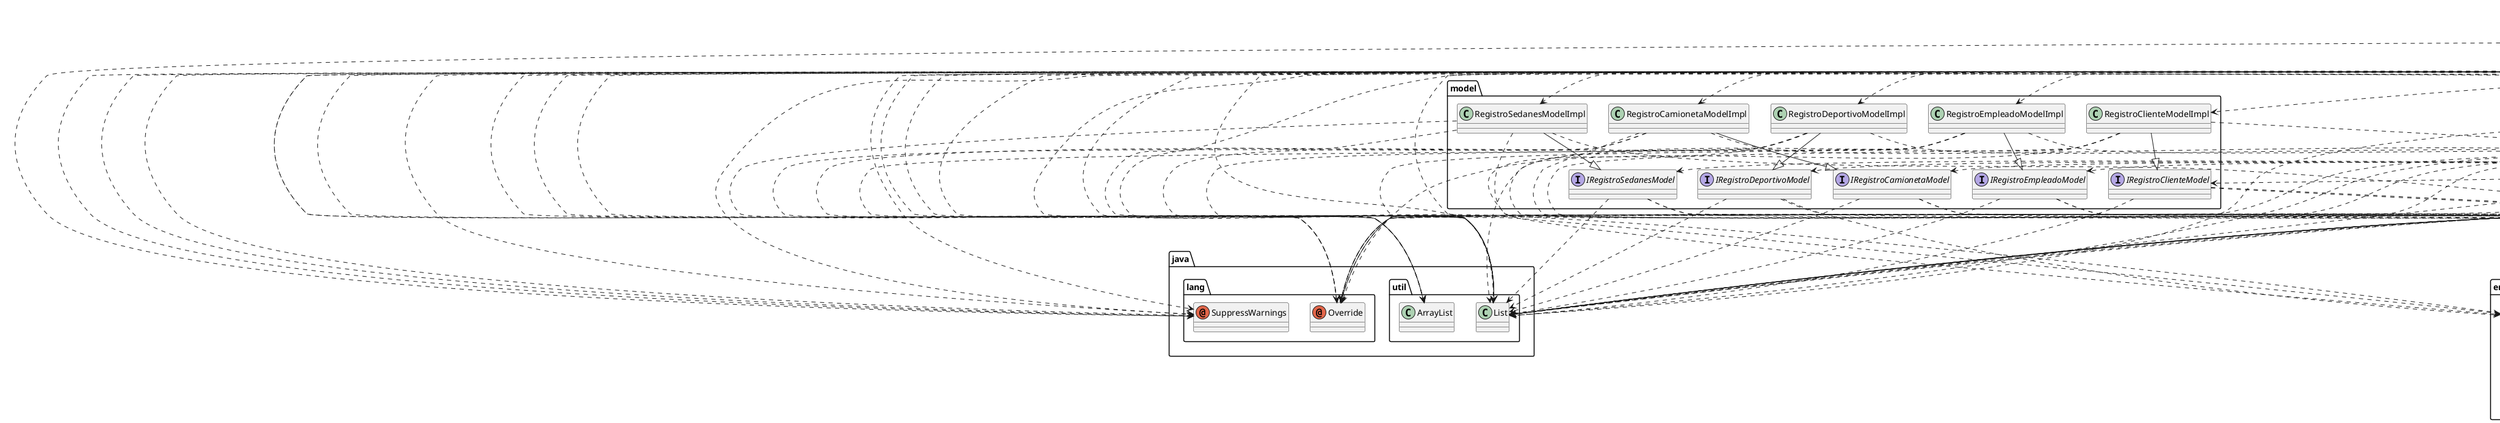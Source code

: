 @startuml
abstract class entity.Vehiculo
annotation java.lang.Override
annotation java.lang.SuppressWarnings
class View.MenuRegistros
class View.RegistrodeVentas
class View.VistaEmpleado
class View.VistaPersonaCliente
class View.VistaVehiculoCamioneta
class View.VistaVehiculoDeportivo
class View.VistaVehiculoSedan
class controller.RegistroCamionetaController
class controller.RegistroClienteController
class controller.RegistroDeportivoController
class controller.RegistroEmpleadoController
class controller.RegistroSedanesController
class entity.Camioneta
class entity.Cliente
class entity.Deportivo
class entity.Empleado
class entity.Persona
class entity.Sedanes
class java.util.ArrayList
class java.util.List
class javax.swing.JFrame
class javax.swing.JOptionPane
class javax.swing.table.DefaultTableModel
class model.RegistroCamionetaModelImpl
class model.RegistroClienteModelImpl
class model.RegistroDeportivoModelImpl
class model.RegistroEmpleadoModelImpl
class model.RegistroSedanesModelImpl
class service.RegistroCamionetaServiceImpl
class service.RegistroClienteServiceImpl
class service.RegistroDeportivoServiceImpl
class service.RegistroEmpleadoServiceImpl
class service.RegistroSedanesServiceImpl
interface model.IRegistroCamionetaModel
interface model.IRegistroClienteModel
interface model.IRegistroDeportivoModel
interface model.IRegistroEmpleadoModel
interface model.IRegistroSedanesModel
interface service.IRegistroCamionetaService
interface service.IRegistroClienteService
interface service.IRegistroDeportivoService
interface service.IRegistroEmpleadoService
interface service.IRegistroSedanesService
View.MenuRegistros ..> java.lang.SuppressWarnings
View.MenuRegistros --|> javax.swing.JFrame
View.RegistrodeVentas ..> java.lang.SuppressWarnings
View.RegistrodeVentas ..> controller.RegistroCamionetaController
View.RegistrodeVentas ..> entity.Camioneta
View.RegistrodeVentas ..> java.util.ArrayList
View.RegistrodeVentas ..> java.util.List
View.RegistrodeVentas --|> javax.swing.JFrame
View.RegistrodeVentas ..> javax.swing.JOptionPane
View.RegistrodeVentas ..> javax.swing.table.DefaultTableModel
View.VistaEmpleado ..> java.lang.SuppressWarnings
View.VistaEmpleado ..> controller.RegistroSedanesController
View.VistaEmpleado ..> entity.Sedanes
View.VistaEmpleado ..> java.util.ArrayList
View.VistaEmpleado ..> java.util.List
View.VistaEmpleado --|> javax.swing.JFrame
View.VistaEmpleado ..> javax.swing.JOptionPane
View.VistaEmpleado ..> javax.swing.table.DefaultTableModel
View.VistaPersonaCliente ..> java.lang.SuppressWarnings
View.VistaPersonaCliente ..> controller.RegistroClienteController
View.VistaPersonaCliente ..> entity.Cliente
View.VistaPersonaCliente ..> java.util.ArrayList
View.VistaPersonaCliente ..> java.util.List
View.VistaPersonaCliente --|> javax.swing.JFrame
View.VistaPersonaCliente ..> javax.swing.JOptionPane
View.VistaPersonaCliente ..> javax.swing.table.DefaultTableModel
View.VistaVehiculoCamioneta ..> java.lang.SuppressWarnings
View.VistaVehiculoCamioneta ..> controller.RegistroCamionetaController
View.VistaVehiculoCamioneta ..> entity.Camioneta
View.VistaVehiculoCamioneta ..> java.util.ArrayList
View.VistaVehiculoCamioneta ..> java.util.List
View.VistaVehiculoCamioneta --|> javax.swing.JFrame
View.VistaVehiculoCamioneta ..> javax.swing.JOptionPane
View.VistaVehiculoCamioneta ..> javax.swing.table.DefaultTableModel
View.VistaVehiculoDeportivo ..> java.lang.SuppressWarnings
View.VistaVehiculoDeportivo ..> controller.RegistroDeportivoController
View.VistaVehiculoDeportivo ..> entity.Deportivo
View.VistaVehiculoDeportivo ..> java.util.ArrayList
View.VistaVehiculoDeportivo ..> java.util.List
View.VistaVehiculoDeportivo --|> javax.swing.JFrame
View.VistaVehiculoDeportivo ..> javax.swing.JOptionPane
View.VistaVehiculoDeportivo ..> javax.swing.table.DefaultTableModel
View.VistaVehiculoSedan ..> java.lang.SuppressWarnings
View.VistaVehiculoSedan ..> controller.RegistroSedanesController
View.VistaVehiculoSedan ..> entity.Sedanes
View.VistaVehiculoSedan ..> java.util.ArrayList
View.VistaVehiculoSedan ..> java.util.List
View.VistaVehiculoSedan --|> javax.swing.JFrame
View.VistaVehiculoSedan ..> javax.swing.JOptionPane
View.VistaVehiculoSedan ..> javax.swing.table.DefaultTableModel
controller.RegistroCamionetaController ..> entity.Camioneta
controller.RegistroCamionetaController ..> java.util.List
controller.RegistroCamionetaController ..> javax.swing.table.DefaultTableModel
controller.RegistroCamionetaController ..> service.RegistroCamionetaServiceImpl
controller.RegistroCamionetaController ..> service.IRegistroCamionetaService
controller.RegistroClienteController ..> entity.Cliente
controller.RegistroClienteController ..> java.util.List
controller.RegistroClienteController ..> javax.swing.table.DefaultTableModel
controller.RegistroClienteController ..> service.RegistroClienteServiceImpl
controller.RegistroClienteController ..> service.IRegistroClienteService
controller.RegistroDeportivoController ..> entity.Deportivo
controller.RegistroDeportivoController ..> java.util.List
controller.RegistroDeportivoController ..> javax.swing.table.DefaultTableModel
controller.RegistroDeportivoController ..> service.RegistroDeportivoServiceImpl
controller.RegistroDeportivoController ..> service.IRegistroDeportivoService
controller.RegistroEmpleadoController ..> entity.Empleado
controller.RegistroEmpleadoController ..> java.util.List
controller.RegistroEmpleadoController ..> javax.swing.table.DefaultTableModel
controller.RegistroEmpleadoController ..> service.RegistroEmpleadoServiceImpl
controller.RegistroEmpleadoController ..> service.IRegistroEmpleadoService
controller.RegistroSedanesController ..> entity.Sedanes
controller.RegistroSedanesController ..> java.util.List
controller.RegistroSedanesController ..> javax.swing.table.DefaultTableModel
controller.RegistroSedanesController ..> service.RegistroSedanesServiceImpl
controller.RegistroSedanesController ..> service.IRegistroSedanesService
entity.Camioneta --|> entity.Vehiculo
entity.Camioneta ..> java.lang.Override
entity.Cliente --|> entity.Persona
entity.Deportivo --|> entity.Vehiculo
entity.Deportivo ..> java.lang.Override
entity.Empleado --|> entity.Persona
entity.Sedanes --|> entity.Vehiculo
entity.Sedanes ..> java.lang.Override
model.RegistroCamionetaModelImpl ..> java.lang.Override
model.RegistroCamionetaModelImpl ..> entity.Camioneta
model.RegistroCamionetaModelImpl ..> java.util.List
model.RegistroCamionetaModelImpl ..> javax.swing.table.DefaultTableModel
model.RegistroCamionetaModelImpl --|> model.IRegistroCamionetaModel
model.RegistroClienteModelImpl ..> java.lang.Override
model.RegistroClienteModelImpl ..> entity.Cliente
model.RegistroClienteModelImpl ..> java.util.List
model.RegistroClienteModelImpl ..> javax.swing.table.DefaultTableModel
model.RegistroClienteModelImpl --|> model.IRegistroClienteModel
model.RegistroDeportivoModelImpl ..> java.lang.Override
model.RegistroDeportivoModelImpl ..> entity.Deportivo
model.RegistroDeportivoModelImpl ..> java.util.List
model.RegistroDeportivoModelImpl ..> javax.swing.table.DefaultTableModel
model.RegistroDeportivoModelImpl --|> model.IRegistroDeportivoModel
model.RegistroEmpleadoModelImpl ..> java.lang.Override
model.RegistroEmpleadoModelImpl ..> entity.Empleado
model.RegistroEmpleadoModelImpl ..> java.util.List
model.RegistroEmpleadoModelImpl ..> javax.swing.table.DefaultTableModel
model.RegistroEmpleadoModelImpl --|> model.IRegistroEmpleadoModel
model.RegistroSedanesModelImpl ..> java.lang.Override
model.RegistroSedanesModelImpl ..> entity.Sedanes
model.RegistroSedanesModelImpl ..> java.util.List
model.RegistroSedanesModelImpl ..> javax.swing.table.DefaultTableModel
model.RegistroSedanesModelImpl --|> model.IRegistroSedanesModel
service.RegistroCamionetaServiceImpl ..> java.lang.Override
service.RegistroCamionetaServiceImpl ..> entity.Camioneta
service.RegistroCamionetaServiceImpl ..> java.util.List
service.RegistroCamionetaServiceImpl ..> javax.swing.table.DefaultTableModel
service.RegistroCamionetaServiceImpl ..> model.RegistroCamionetaModelImpl
service.RegistroCamionetaServiceImpl ..> model.IRegistroCamionetaModel
service.RegistroCamionetaServiceImpl --|> service.IRegistroCamionetaService
service.RegistroClienteServiceImpl ..> java.lang.Override
service.RegistroClienteServiceImpl ..> entity.Cliente
service.RegistroClienteServiceImpl ..> java.util.List
service.RegistroClienteServiceImpl ..> javax.swing.table.DefaultTableModel
service.RegistroClienteServiceImpl ..> model.RegistroClienteModelImpl
service.RegistroClienteServiceImpl ..> model.IRegistroClienteModel
service.RegistroClienteServiceImpl --|> service.IRegistroClienteService
service.RegistroDeportivoServiceImpl ..> java.lang.Override
service.RegistroDeportivoServiceImpl ..> entity.Deportivo
service.RegistroDeportivoServiceImpl ..> java.util.List
service.RegistroDeportivoServiceImpl ..> javax.swing.table.DefaultTableModel
service.RegistroDeportivoServiceImpl ..> model.RegistroDeportivoModelImpl
service.RegistroDeportivoServiceImpl ..> model.IRegistroDeportivoModel
service.RegistroDeportivoServiceImpl --|> service.IRegistroDeportivoService
service.RegistroEmpleadoServiceImpl ..> java.lang.Override
service.RegistroEmpleadoServiceImpl ..> entity.Empleado
service.RegistroEmpleadoServiceImpl ..> java.util.List
service.RegistroEmpleadoServiceImpl ..> javax.swing.table.DefaultTableModel
service.RegistroEmpleadoServiceImpl ..> model.RegistroEmpleadoModelImpl
service.RegistroEmpleadoServiceImpl ..> model.IRegistroEmpleadoModel
service.RegistroEmpleadoServiceImpl --|> service.IRegistroEmpleadoService
service.RegistroSedanesServiceImpl ..> java.lang.Override
service.RegistroSedanesServiceImpl ..> entity.Sedanes
service.RegistroSedanesServiceImpl ..> java.util.List
service.RegistroSedanesServiceImpl ..> javax.swing.table.DefaultTableModel
service.RegistroSedanesServiceImpl ..> model.RegistroSedanesModelImpl
service.RegistroSedanesServiceImpl ..> model.IRegistroSedanesModel
service.RegistroSedanesServiceImpl --|> service.IRegistroSedanesService
model.IRegistroCamionetaModel ..> entity.Camioneta
model.IRegistroCamionetaModel ..> java.util.List
model.IRegistroCamionetaModel ..> javax.swing.table.DefaultTableModel
model.IRegistroClienteModel ..> entity.Cliente
model.IRegistroClienteModel ..> java.util.List
model.IRegistroClienteModel ..> javax.swing.table.DefaultTableModel
model.IRegistroDeportivoModel ..> entity.Deportivo
model.IRegistroDeportivoModel ..> java.util.List
model.IRegistroDeportivoModel ..> javax.swing.table.DefaultTableModel
model.IRegistroEmpleadoModel ..> entity.Empleado
model.IRegistroEmpleadoModel ..> java.util.List
model.IRegistroEmpleadoModel ..> javax.swing.table.DefaultTableModel
model.IRegistroSedanesModel ..> entity.Sedanes
model.IRegistroSedanesModel ..> java.util.List
model.IRegistroSedanesModel ..> javax.swing.table.DefaultTableModel
service.IRegistroCamionetaService ..> entity.Camioneta
service.IRegistroCamionetaService ..> java.util.List
service.IRegistroCamionetaService ..> javax.swing.table.DefaultTableModel
service.IRegistroClienteService ..> entity.Cliente
service.IRegistroClienteService ..> java.util.List
service.IRegistroClienteService ..> javax.swing.table.DefaultTableModel
service.IRegistroDeportivoService ..> entity.Deportivo
service.IRegistroDeportivoService ..> java.util.List
service.IRegistroDeportivoService ..> javax.swing.table.DefaultTableModel
service.IRegistroEmpleadoService ..> entity.Empleado
service.IRegistroEmpleadoService ..> java.util.List
service.IRegistroEmpleadoService ..> javax.swing.table.DefaultTableModel
service.IRegistroSedanesService ..> entity.Sedanes
service.IRegistroSedanesService ..> java.util.List
service.IRegistroSedanesService ..> javax.swing.table.DefaultTableModel
@enduml